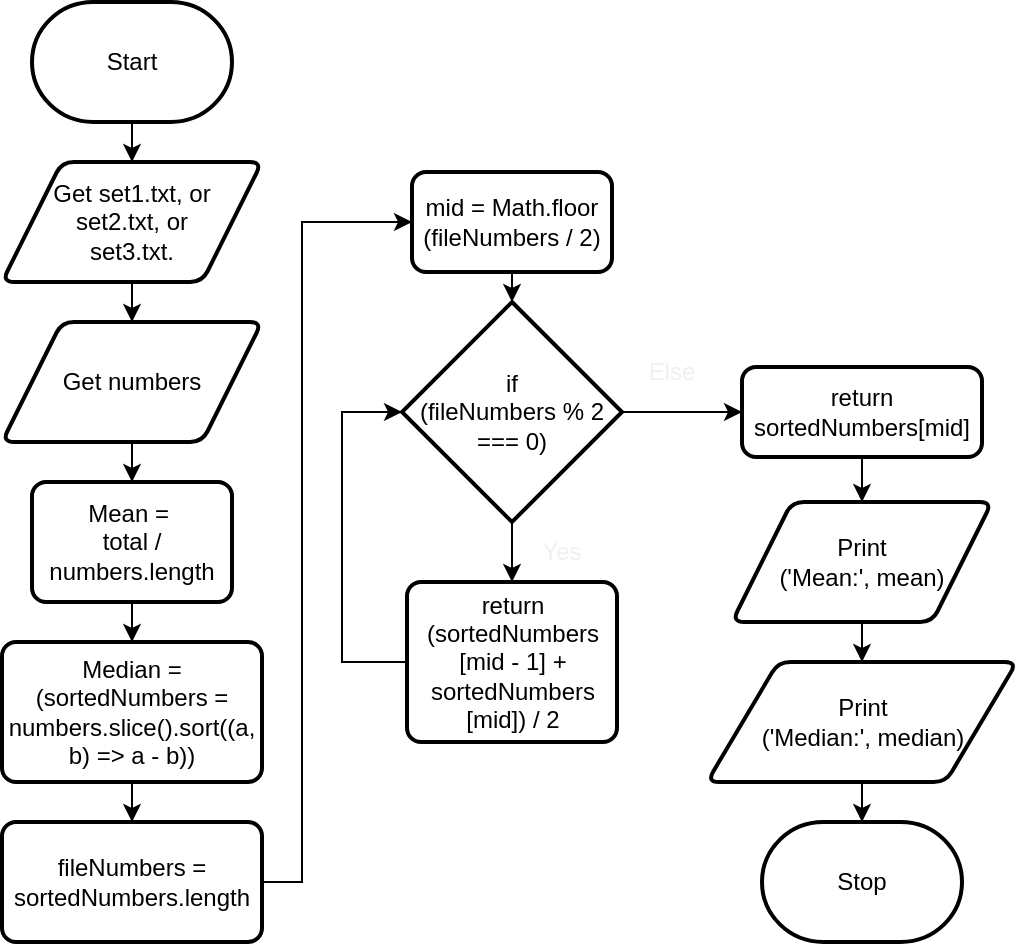 <mxfile>
    <diagram id="KYyxZ-xG2ykgZYiYD33U" name="Page-1">
        <mxGraphModel dx="532" dy="492" grid="1" gridSize="10" guides="1" tooltips="1" connect="1" arrows="1" fold="1" page="1" pageScale="1" pageWidth="827" pageHeight="1169" math="0" shadow="0">
            <root>
                <mxCell id="0"/>
                <mxCell id="1" parent="0"/>
                <mxCell id="4" style="edgeStyle=none;html=1;exitX=0.5;exitY=1;exitDx=0;exitDy=0;exitPerimeter=0;entryX=0.5;entryY=0;entryDx=0;entryDy=0;" edge="1" parent="1" source="2">
                    <mxGeometry relative="1" as="geometry">
                        <mxPoint x="95" y="120" as="targetPoint"/>
                    </mxGeometry>
                </mxCell>
                <mxCell id="2" value="Start" style="strokeWidth=2;html=1;shape=mxgraph.flowchart.terminator;whiteSpace=wrap;" vertex="1" parent="1">
                    <mxGeometry x="45" y="40" width="100" height="60" as="geometry"/>
                </mxCell>
                <mxCell id="7" style="edgeStyle=none;html=1;exitX=0.5;exitY=1;exitDx=0;exitDy=0;entryX=0.5;entryY=0;entryDx=0;entryDy=0;" edge="1" parent="1" source="5" target="6">
                    <mxGeometry relative="1" as="geometry"/>
                </mxCell>
                <mxCell id="5" value="Get set1.txt, or&lt;br&gt;set2.txt, or&lt;br&gt;set3.txt." style="shape=parallelogram;html=1;strokeWidth=2;perimeter=parallelogramPerimeter;whiteSpace=wrap;rounded=1;arcSize=12;size=0.23;" vertex="1" parent="1">
                    <mxGeometry x="30" y="120" width="130" height="60" as="geometry"/>
                </mxCell>
                <mxCell id="9" style="edgeStyle=none;html=1;exitX=0.5;exitY=1;exitDx=0;exitDy=0;entryX=0.5;entryY=0;entryDx=0;entryDy=0;" edge="1" parent="1" source="6" target="8">
                    <mxGeometry relative="1" as="geometry"/>
                </mxCell>
                <mxCell id="6" value="Get numbers" style="shape=parallelogram;html=1;strokeWidth=2;perimeter=parallelogramPerimeter;whiteSpace=wrap;rounded=1;arcSize=12;size=0.23;" vertex="1" parent="1">
                    <mxGeometry x="30" y="200" width="130" height="60" as="geometry"/>
                </mxCell>
                <mxCell id="11" style="edgeStyle=none;html=1;exitX=0.5;exitY=1;exitDx=0;exitDy=0;entryX=0.5;entryY=0;entryDx=0;entryDy=0;fontFamily=Helvetica;fontSize=12;fontColor=#F0F0F0;" edge="1" parent="1" source="8" target="10">
                    <mxGeometry relative="1" as="geometry"/>
                </mxCell>
                <mxCell id="8" value="Mean =&amp;nbsp;&lt;br&gt;total /&lt;br&gt;numbers.length" style="rounded=1;whiteSpace=wrap;html=1;absoluteArcSize=1;arcSize=14;strokeWidth=2;" vertex="1" parent="1">
                    <mxGeometry x="45" y="280" width="100" height="60" as="geometry"/>
                </mxCell>
                <mxCell id="13" style="edgeStyle=none;html=1;exitX=0.5;exitY=1;exitDx=0;exitDy=0;entryX=0.5;entryY=0;entryDx=0;entryDy=0;fontFamily=Helvetica;fontSize=12;fontColor=#F0F0F0;" edge="1" parent="1" source="10" target="12">
                    <mxGeometry relative="1" as="geometry"/>
                </mxCell>
                <mxCell id="10" value="Median = (&lt;span style=&quot;&quot; id=&quot;docs-internal-guid-e6e73d75-7fff-f290-840b-c45025ba863c&quot;&gt;&lt;span style=&quot;font-variant-numeric: normal; font-variant-east-asian: normal; font-variant-alternates: normal; font-variant-position: normal; vertical-align: baseline;&quot;&gt;&lt;font style=&quot;font-size: 12px;&quot;&gt;sortedNumbers = numbers.slice().sort((a,&lt;br&gt;b) =&amp;gt; a - b))&lt;/font&gt;&lt;/span&gt;&lt;/span&gt;" style="rounded=1;whiteSpace=wrap;html=1;absoluteArcSize=1;arcSize=14;strokeWidth=2;" vertex="1" parent="1">
                    <mxGeometry x="30" y="360" width="130" height="70" as="geometry"/>
                </mxCell>
                <mxCell id="15" style="edgeStyle=orthogonalEdgeStyle;html=1;exitX=1;exitY=0.5;exitDx=0;exitDy=0;entryX=0;entryY=0.5;entryDx=0;entryDy=0;fontFamily=Helvetica;fontSize=12;fontColor=#F0F0F0;rounded=0;" edge="1" parent="1" source="12" target="14">
                    <mxGeometry relative="1" as="geometry">
                        <Array as="points">
                            <mxPoint x="180" y="480"/>
                            <mxPoint x="180" y="150"/>
                        </Array>
                    </mxGeometry>
                </mxCell>
                <mxCell id="12" value="&lt;span id=&quot;docs-internal-guid-0edd4a96-7fff-67f2-9f12-37db63ef8775&quot;&gt;&lt;span style=&quot;font-variant-numeric: normal; font-variant-east-asian: normal; font-variant-alternates: normal; font-variant-position: normal; vertical-align: baseline;&quot;&gt;&lt;font style=&quot;font-size: 12px;&quot;&gt;fileNumbers = sortedNumbers.length&lt;/font&gt;&lt;/span&gt;&lt;/span&gt;" style="rounded=1;whiteSpace=wrap;html=1;absoluteArcSize=1;arcSize=14;strokeWidth=2;fontFamily=Helvetica;fontSize=12;" vertex="1" parent="1">
                    <mxGeometry x="30" y="450" width="130" height="60" as="geometry"/>
                </mxCell>
                <mxCell id="19" style="edgeStyle=orthogonalEdgeStyle;rounded=0;html=1;exitX=0.5;exitY=1;exitDx=0;exitDy=0;entryX=0.5;entryY=0;entryDx=0;entryDy=0;entryPerimeter=0;fontFamily=Helvetica;fontSize=12;fontColor=#F0F0F0;" edge="1" parent="1" source="14" target="17">
                    <mxGeometry relative="1" as="geometry"/>
                </mxCell>
                <mxCell id="14" value="&lt;span id=&quot;docs-internal-guid-f0581986-7fff-2c3d-8901-3218abba9f16&quot;&gt;&lt;font style=&quot;font-size: 12px;&quot;&gt;&lt;span style=&quot;font-variant-numeric: normal; font-variant-east-asian: normal; font-variant-alternates: normal; font-variant-position: normal; vertical-align: baseline;&quot;&gt;mid = &lt;/span&gt;&lt;span style=&quot;font-variant-numeric: normal; font-variant-east-asian: normal; font-variant-alternates: normal; font-variant-position: normal; vertical-align: baseline;&quot;&gt;Math&lt;/span&gt;&lt;span style=&quot;font-variant-numeric: normal; font-variant-east-asian: normal; font-variant-alternates: normal; font-variant-position: normal; vertical-align: baseline;&quot;&gt;.floor&lt;br&gt;(fileNumbers / &lt;/span&gt;&lt;span style=&quot;font-variant-numeric: normal; font-variant-east-asian: normal; font-variant-alternates: normal; font-variant-position: normal; vertical-align: baseline;&quot;&gt;2&lt;/span&gt;&lt;span style=&quot;font-variant-numeric: normal; font-variant-east-asian: normal; font-variant-alternates: normal; font-variant-position: normal; vertical-align: baseline;&quot;&gt;)&lt;/span&gt;&lt;/font&gt;&lt;/span&gt;" style="rounded=1;whiteSpace=wrap;html=1;absoluteArcSize=1;arcSize=14;strokeWidth=2;fontFamily=Helvetica;fontSize=12;" vertex="1" parent="1">
                    <mxGeometry x="235" y="125" width="100" height="50" as="geometry"/>
                </mxCell>
                <mxCell id="22" style="edgeStyle=orthogonalEdgeStyle;rounded=0;html=1;exitX=0.5;exitY=1;exitDx=0;exitDy=0;exitPerimeter=0;entryX=0.5;entryY=0;entryDx=0;entryDy=0;fontFamily=Helvetica;fontSize=12;fontColor=#F0F0F0;" edge="1" parent="1" source="17" target="21">
                    <mxGeometry relative="1" as="geometry"/>
                </mxCell>
                <mxCell id="26" style="edgeStyle=orthogonalEdgeStyle;rounded=0;html=1;exitX=1;exitY=0.5;exitDx=0;exitDy=0;exitPerimeter=0;entryX=0;entryY=0.5;entryDx=0;entryDy=0;fontFamily=Helvetica;fontSize=12;fontColor=#F0F0F0;" edge="1" parent="1" source="17" target="25">
                    <mxGeometry relative="1" as="geometry"/>
                </mxCell>
                <mxCell id="17" value="&lt;span id=&quot;docs-internal-guid-ef8eb8a3-7fff-32c5-b95e-bb67d6a3ff5f&quot;&gt;&lt;font style=&quot;font-size: 12px;&quot;&gt;&lt;span style=&quot;font-variant-numeric: normal; font-variant-east-asian: normal; font-variant-alternates: normal; font-variant-position: normal; vertical-align: baseline;&quot;&gt;if&lt;/span&gt;&lt;span style=&quot;font-variant-numeric: normal; font-variant-east-asian: normal; font-variant-alternates: normal; font-variant-position: normal; vertical-align: baseline;&quot;&gt; &lt;br&gt;(fileNumbers % &lt;/span&gt;&lt;span style=&quot;font-variant-numeric: normal; font-variant-east-asian: normal; font-variant-alternates: normal; font-variant-position: normal; vertical-align: baseline;&quot;&gt;2&lt;/span&gt;&lt;span style=&quot;font-variant-numeric: normal; font-variant-east-asian: normal; font-variant-alternates: normal; font-variant-position: normal; vertical-align: baseline;&quot;&gt; === &lt;/span&gt;&lt;span style=&quot;font-variant-numeric: normal; font-variant-east-asian: normal; font-variant-alternates: normal; font-variant-position: normal; vertical-align: baseline;&quot;&gt;0&lt;/span&gt;&lt;span style=&quot;font-variant-numeric: normal; font-variant-east-asian: normal; font-variant-alternates: normal; font-variant-position: normal; vertical-align: baseline;&quot;&gt;)&lt;/span&gt;&lt;/font&gt;&lt;/span&gt;" style="strokeWidth=2;html=1;shape=mxgraph.flowchart.decision;whiteSpace=wrap;fontFamily=Helvetica;fontSize=12;" vertex="1" parent="1">
                    <mxGeometry x="230" y="190" width="110" height="110" as="geometry"/>
                </mxCell>
                <mxCell id="20" value="Yes" style="text;html=1;strokeColor=none;fillColor=none;align=center;verticalAlign=middle;whiteSpace=wrap;rounded=0;labelBackgroundColor=none;fontFamily=Helvetica;fontSize=12;fontColor=#F0F0F0;" vertex="1" parent="1">
                    <mxGeometry x="280" y="300" width="60" height="30" as="geometry"/>
                </mxCell>
                <mxCell id="27" style="edgeStyle=orthogonalEdgeStyle;rounded=0;html=1;exitX=0;exitY=0.5;exitDx=0;exitDy=0;entryX=0;entryY=0.5;entryDx=0;entryDy=0;entryPerimeter=0;fontFamily=Helvetica;fontSize=12;fontColor=#F0F0F0;" edge="1" parent="1" source="21" target="17">
                    <mxGeometry relative="1" as="geometry">
                        <Array as="points">
                            <mxPoint x="200" y="370"/>
                            <mxPoint x="200" y="245"/>
                        </Array>
                    </mxGeometry>
                </mxCell>
                <mxCell id="21" value="&lt;span id=&quot;docs-internal-guid-1eb5f511-7fff-08f9-f479-226f98316cc0&quot; style=&quot;&quot;&gt;&lt;font style=&quot;font-size: 12px;&quot;&gt;&lt;span style=&quot;font-variant: normal; text-decoration: none; vertical-align: baseline;&quot;&gt;return&lt;/span&gt;&lt;span style=&quot;font-variant: normal; text-decoration: none; vertical-align: baseline;&quot;&gt; (sortedNumbers&lt;br&gt;[mid - &lt;/span&gt;&lt;span style=&quot;font-variant: normal; text-decoration: none; vertical-align: baseline;&quot;&gt;1&lt;/span&gt;&lt;span style=&quot;font-variant: normal; text-decoration: none; vertical-align: baseline;&quot;&gt;] + sortedNumbers&lt;br&gt;[mid]) /&amp;nbsp;&lt;/span&gt;&lt;span style=&quot;font-variant: normal; text-decoration: none; vertical-align: baseline;&quot;&gt;2&lt;/span&gt;&lt;/font&gt;&lt;/span&gt;" style="rounded=1;whiteSpace=wrap;html=1;absoluteArcSize=1;arcSize=14;strokeWidth=2;fontFamily=Helvetica;fontSize=12;" vertex="1" parent="1">
                    <mxGeometry x="232.5" y="330" width="105" height="80" as="geometry"/>
                </mxCell>
                <mxCell id="23" value="Else" style="text;html=1;strokeColor=none;fillColor=none;align=center;verticalAlign=middle;whiteSpace=wrap;rounded=0;labelBackgroundColor=none;fontFamily=Helvetica;fontSize=12;fontColor=#F0F0F0;" vertex="1" parent="1">
                    <mxGeometry x="335" y="210" width="60" height="30" as="geometry"/>
                </mxCell>
                <mxCell id="29" style="edgeStyle=orthogonalEdgeStyle;rounded=0;html=1;exitX=0.5;exitY=1;exitDx=0;exitDy=0;entryX=0.5;entryY=0;entryDx=0;entryDy=0;fontFamily=Helvetica;fontSize=12;fontColor=#F0F0F0;" edge="1" parent="1" source="25" target="28">
                    <mxGeometry relative="1" as="geometry"/>
                </mxCell>
                <mxCell id="25" value="&lt;span id=&quot;docs-internal-guid-05b44359-7fff-4fd2-3cac-e67ef8edd21c&quot;&gt;&lt;font style=&quot;font-size: 12px;&quot;&gt;&lt;span style=&quot;font-variant-numeric: normal; font-variant-east-asian: normal; font-variant-alternates: normal; font-variant-position: normal; vertical-align: baseline;&quot;&gt;return&lt;/span&gt;&lt;span style=&quot;font-variant-numeric: normal; font-variant-east-asian: normal; font-variant-alternates: normal; font-variant-position: normal; vertical-align: baseline;&quot;&gt; sortedNumbers[mid]&lt;/span&gt;&lt;/font&gt;&lt;/span&gt;" style="rounded=1;whiteSpace=wrap;html=1;absoluteArcSize=1;arcSize=14;strokeWidth=2;fontFamily=Helvetica;fontSize=12;" vertex="1" parent="1">
                    <mxGeometry x="400" y="222.5" width="120" height="45" as="geometry"/>
                </mxCell>
                <mxCell id="31" style="edgeStyle=orthogonalEdgeStyle;rounded=0;html=1;exitX=0.5;exitY=1;exitDx=0;exitDy=0;entryX=0.5;entryY=0;entryDx=0;entryDy=0;fontFamily=Helvetica;fontSize=12;fontColor=#F0F0F0;" edge="1" parent="1" source="28" target="30">
                    <mxGeometry relative="1" as="geometry"/>
                </mxCell>
                <mxCell id="28" value="Print&lt;br&gt;('Mean:', mean)" style="shape=parallelogram;html=1;strokeWidth=2;perimeter=parallelogramPerimeter;whiteSpace=wrap;rounded=1;arcSize=12;size=0.23;" vertex="1" parent="1">
                    <mxGeometry x="395" y="290" width="130" height="60" as="geometry"/>
                </mxCell>
                <mxCell id="33" style="edgeStyle=orthogonalEdgeStyle;rounded=0;html=1;exitX=0.5;exitY=1;exitDx=0;exitDy=0;entryX=0.5;entryY=0;entryDx=0;entryDy=0;entryPerimeter=0;fontFamily=Helvetica;fontSize=12;fontColor=#F0F0F0;" edge="1" parent="1" source="30" target="32">
                    <mxGeometry relative="1" as="geometry"/>
                </mxCell>
                <mxCell id="30" value="Print&lt;br&gt;('Median:', median)" style="shape=parallelogram;html=1;strokeWidth=2;perimeter=parallelogramPerimeter;whiteSpace=wrap;rounded=1;arcSize=12;size=0.23;" vertex="1" parent="1">
                    <mxGeometry x="382.5" y="370" width="155" height="60" as="geometry"/>
                </mxCell>
                <mxCell id="32" value="Stop" style="strokeWidth=2;html=1;shape=mxgraph.flowchart.terminator;whiteSpace=wrap;" vertex="1" parent="1">
                    <mxGeometry x="410" y="450" width="100" height="60" as="geometry"/>
                </mxCell>
            </root>
        </mxGraphModel>
    </diagram>
</mxfile>